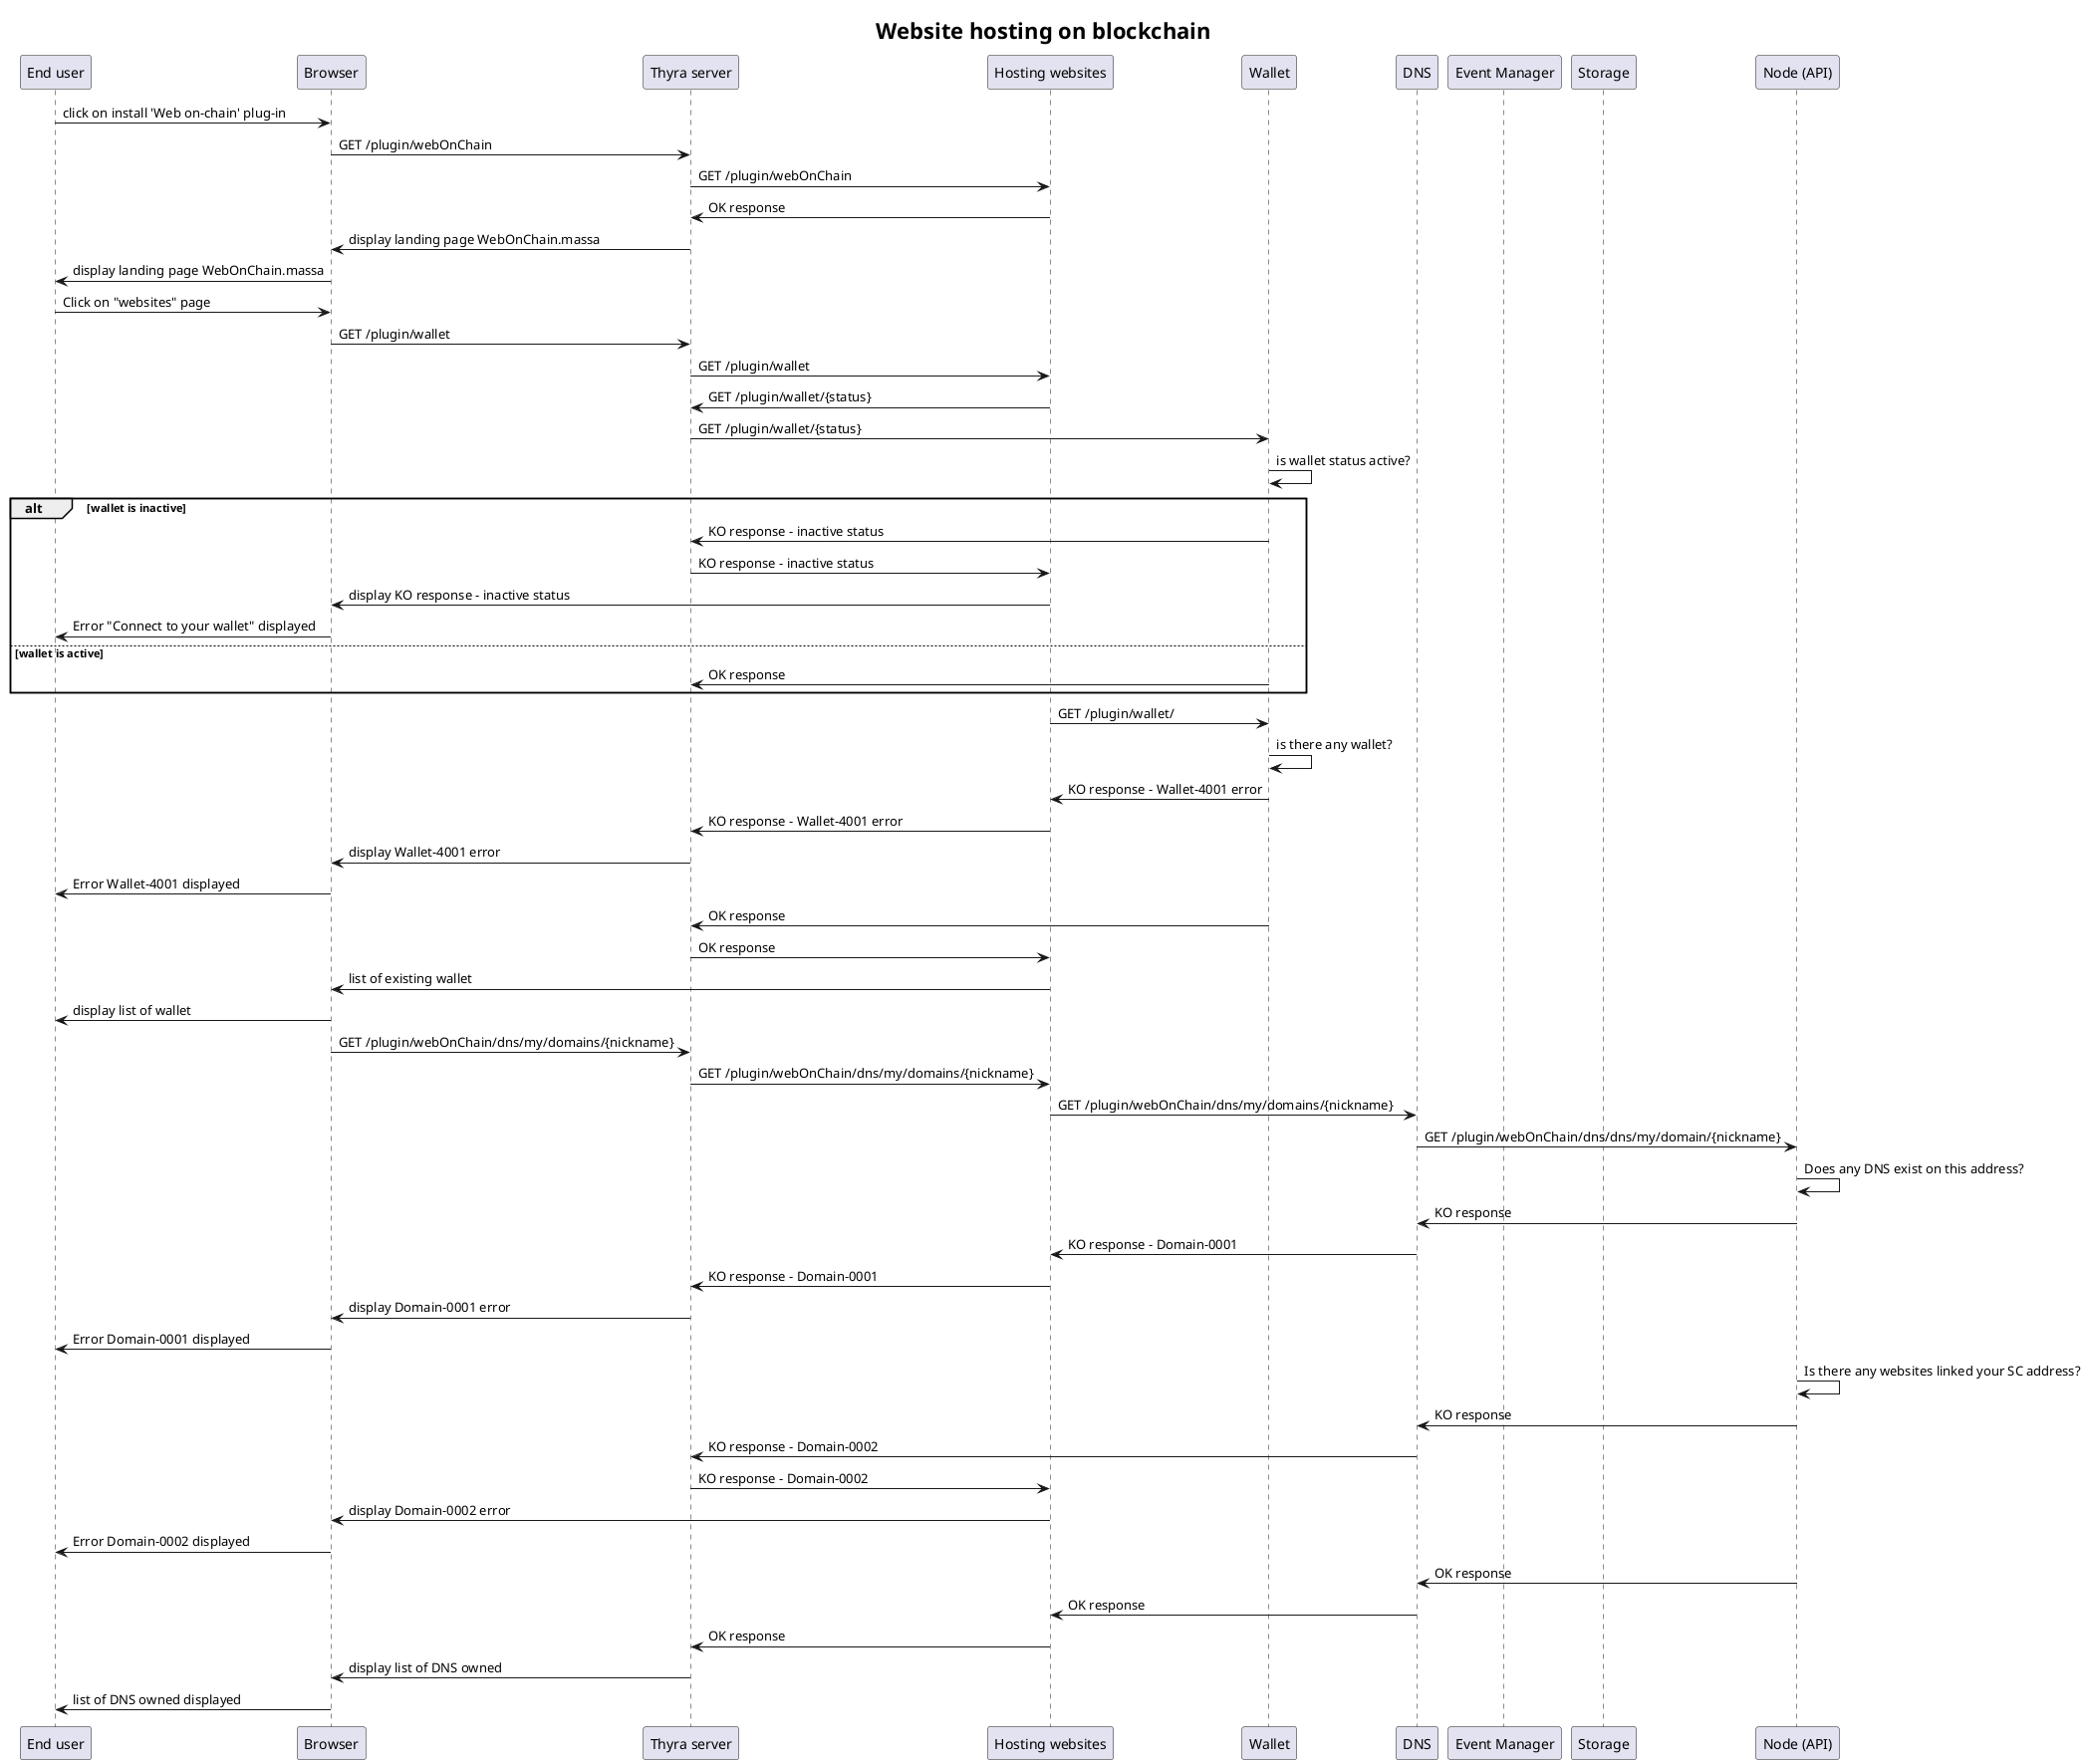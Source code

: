 @startuml
participant "End user" as user
participant "Browser" as ui
participant "Thyra server" as thyra
participant "Hosting websites" as web
participant "Wallet" as w
participant "DNS" as dns
participant "Event Manager" as em
participant "Storage" as storage
participant "Node (API)" as node
title "= **Website hosting on blockchain**"
user -> ui: click on install 'Web on-chain' plug-in
ui -> thyra: GET /plugin/webOnChain
thyra -> web: GET /plugin/webOnChain
web -> thyra: OK response
thyra -> ui: display landing page WebOnChain.massa
ui -> user: display landing page WebOnChain.massa

user -> ui: Click on "websites" page
ui -> thyra: GET /plugin/wallet
thyra -> web: GET /plugin/wallet
web -> thyra: GET /plugin/wallet/{status}
thyra -> w: GET /plugin/wallet/{status}
w -> w: is wallet status active?
alt wallet is inactive
    w -> thyra: KO response - inactive status
    thyra -> web: KO response - inactive status
    web -> ui: display KO response - inactive status
    ui -> user: Error "Connect to your wallet" displayed
else wallet is active
    w -> thyra: OK response
end
web -> w: GET /plugin/wallet/
w -> w: is there any wallet?
w -> web: KO response - Wallet-4001 error
web ->thyra: KO response - Wallet-4001 error
thyra -> ui: display Wallet-4001 error
ui -> user: Error Wallet-4001 displayed
w -> thyra: OK response
thyra -> web: OK response
web -> ui: list of existing wallet
ui -> user: display list of wallet
ui -> thyra: GET /plugin/webOnChain/dns/my/domains/{nickname}
thyra -> web: GET /plugin/webOnChain/dns/my/domains/{nickname}
web -> dns: GET /plugin/webOnChain/dns/my/domains/{nickname}
dns -> node: GET /plugin/webOnChain/dns/dns/my/domain/{nickname}
node -> node: Does any DNS exist on this address?
node -> dns: KO response
dns -> web: KO response - Domain-0001
web -> thyra: KO response - Domain-0001
thyra -> ui: display Domain-0001 error
ui -> user: Error Domain-0001 displayed
node -> node: Is there any websites linked your SC address?
node -> dns: KO response
dns -> thyra: KO response - Domain-0002
thyra -> web: KO response - Domain-0002
web -> ui: display Domain-0002 error
ui -> user: Error Domain-0002 displayed
node -> dns: OK response
dns -> web: OK response 
web -> thyra: OK response
thyra -> ui: display list of DNS owned
ui -> user: list of DNS owned displayed

@enduml